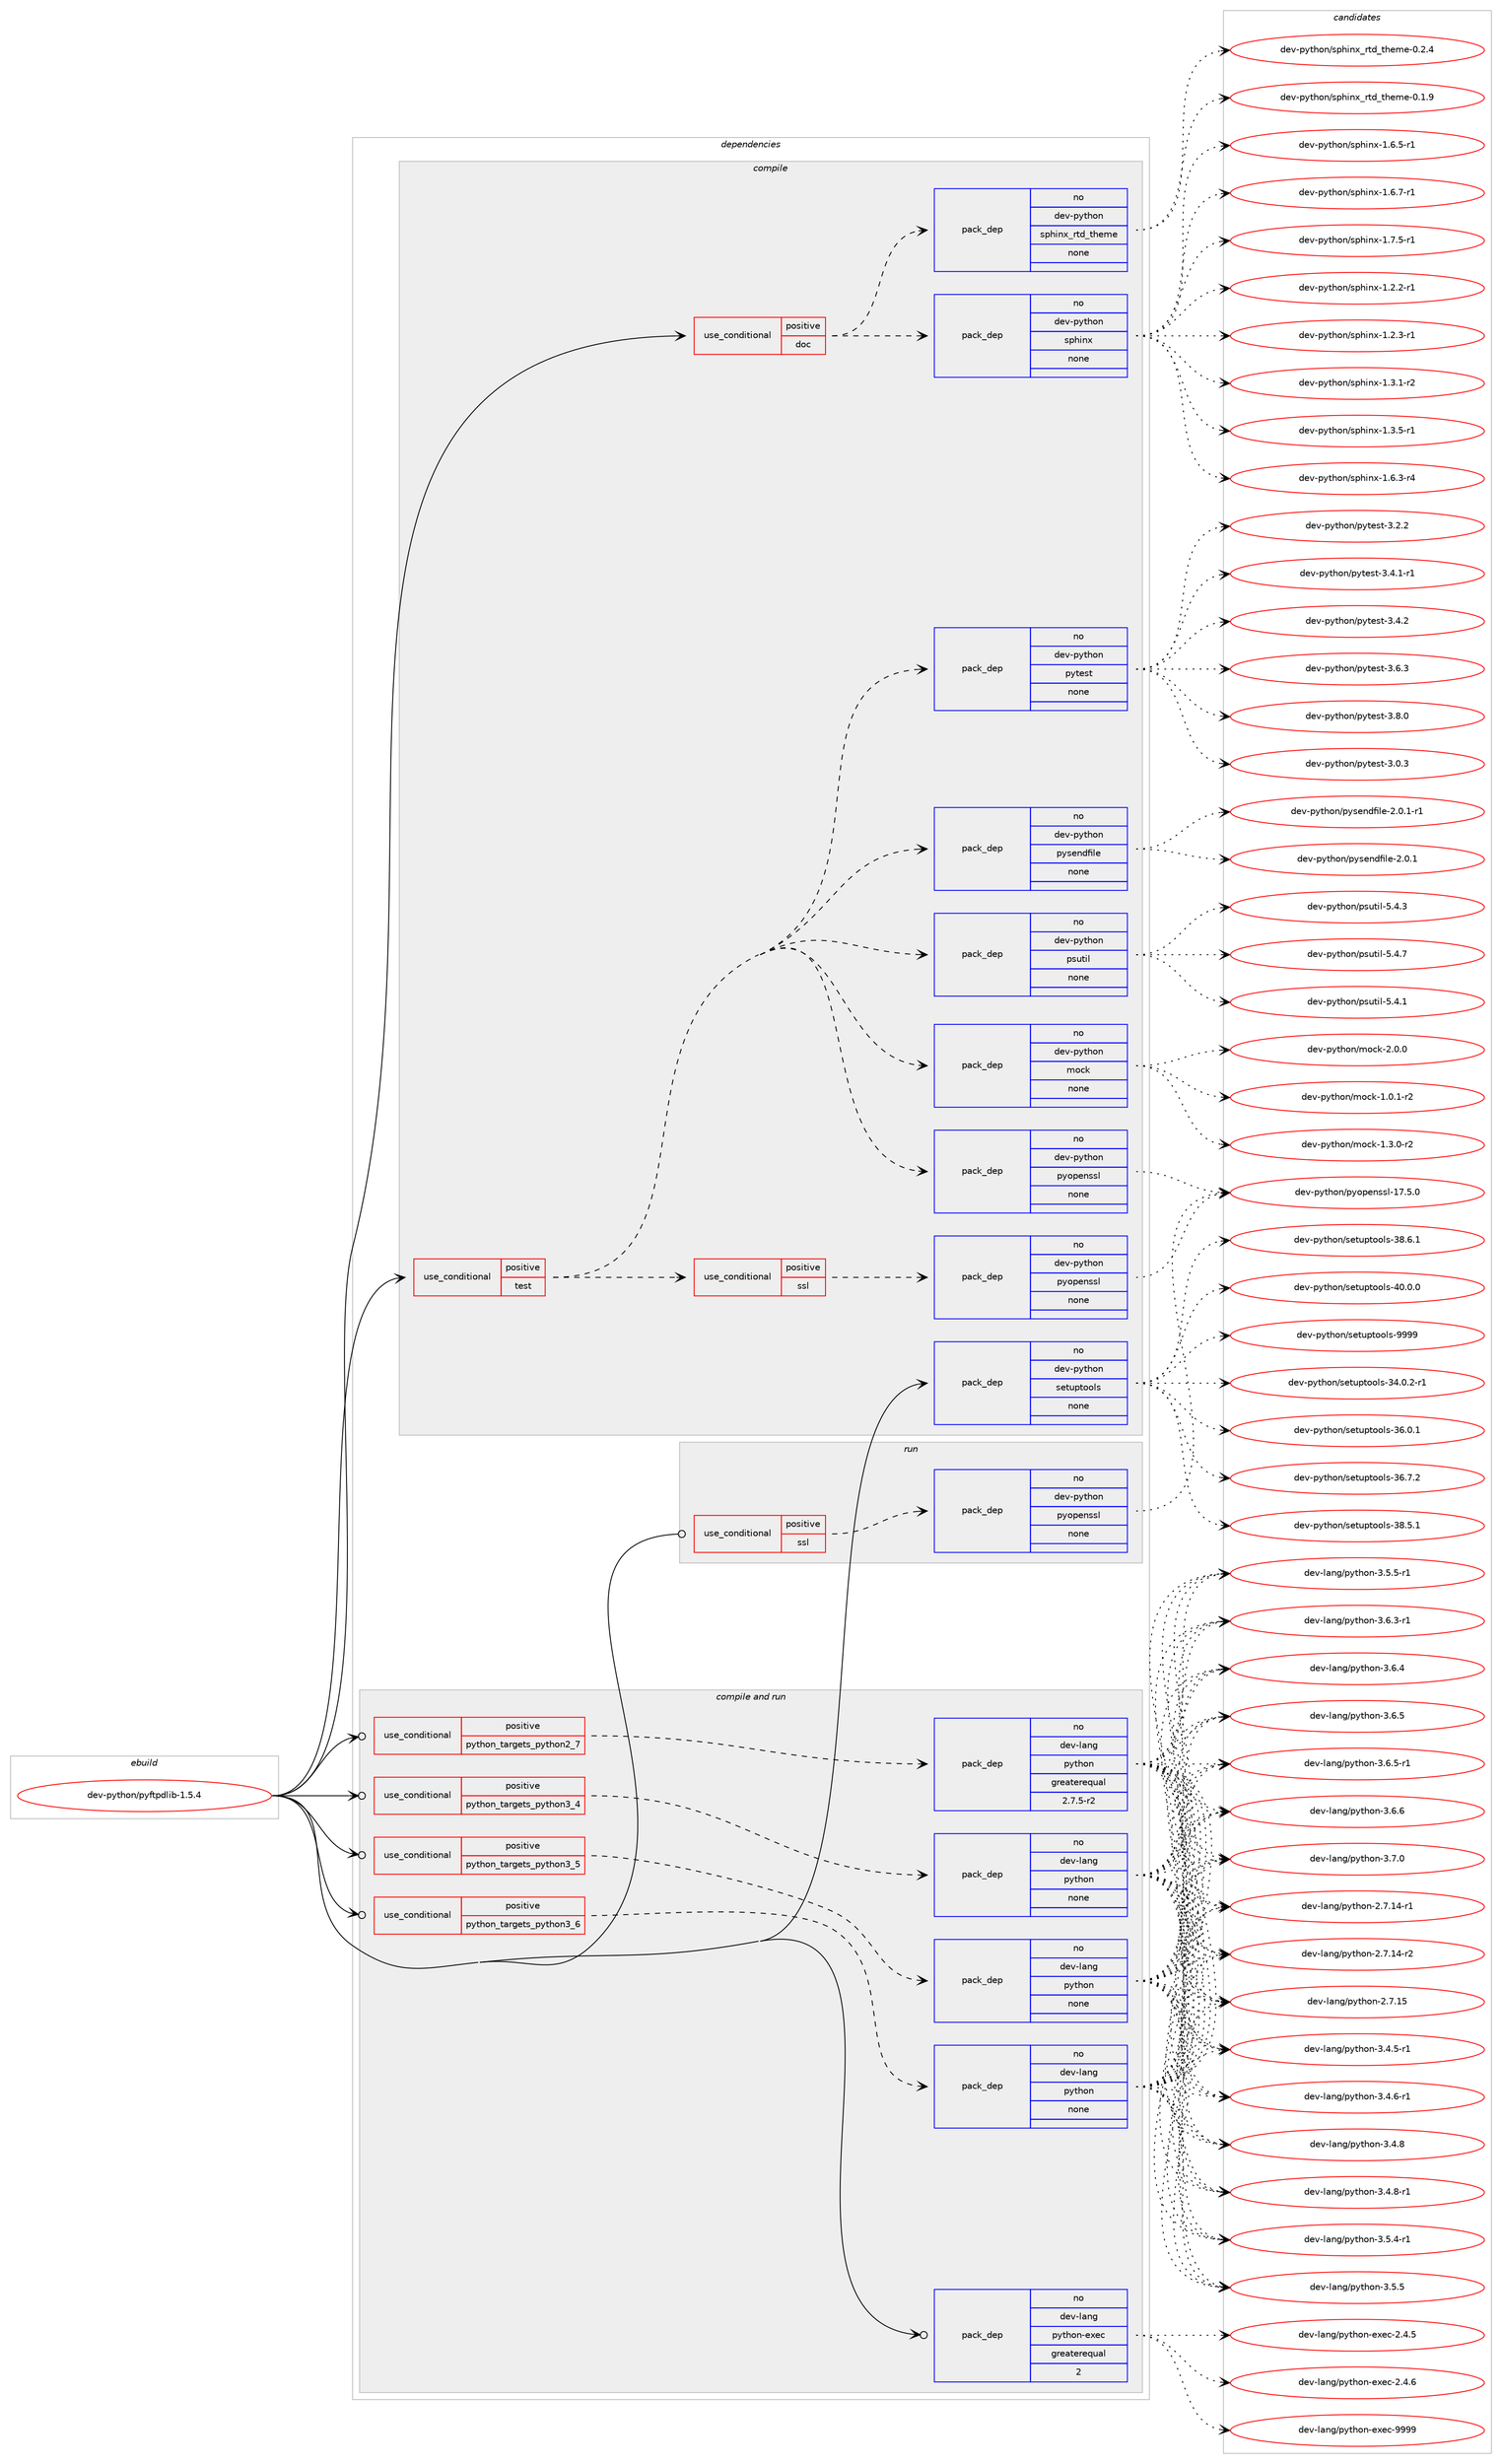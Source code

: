 digraph prolog {

# *************
# Graph options
# *************

newrank=true;
concentrate=true;
compound=true;
graph [rankdir=LR,fontname=Helvetica,fontsize=10,ranksep=1.5];#, ranksep=2.5, nodesep=0.2];
edge  [arrowhead=vee];
node  [fontname=Helvetica,fontsize=10];

# **********
# The ebuild
# **********

subgraph cluster_leftcol {
color=gray;
rank=same;
label=<<i>ebuild</i>>;
id [label="dev-python/pyftpdlib-1.5.4", color=red, width=4, href="../dev-python/pyftpdlib-1.5.4.svg"];
}

# ****************
# The dependencies
# ****************

subgraph cluster_midcol {
color=gray;
label=<<i>dependencies</i>>;
subgraph cluster_compile {
fillcolor="#eeeeee";
style=filled;
label=<<i>compile</i>>;
subgraph cond1847 {
dependency6487 [label=<<TABLE BORDER="0" CELLBORDER="1" CELLSPACING="0" CELLPADDING="4"><TR><TD ROWSPAN="3" CELLPADDING="10">use_conditional</TD></TR><TR><TD>positive</TD></TR><TR><TD>doc</TD></TR></TABLE>>, shape=none, color=red];
subgraph pack4508 {
dependency6488 [label=<<TABLE BORDER="0" CELLBORDER="1" CELLSPACING="0" CELLPADDING="4" WIDTH="220"><TR><TD ROWSPAN="6" CELLPADDING="30">pack_dep</TD></TR><TR><TD WIDTH="110">no</TD></TR><TR><TD>dev-python</TD></TR><TR><TD>sphinx</TD></TR><TR><TD>none</TD></TR><TR><TD></TD></TR></TABLE>>, shape=none, color=blue];
}
dependency6487:e -> dependency6488:w [weight=20,style="dashed",arrowhead="vee"];
subgraph pack4509 {
dependency6489 [label=<<TABLE BORDER="0" CELLBORDER="1" CELLSPACING="0" CELLPADDING="4" WIDTH="220"><TR><TD ROWSPAN="6" CELLPADDING="30">pack_dep</TD></TR><TR><TD WIDTH="110">no</TD></TR><TR><TD>dev-python</TD></TR><TR><TD>sphinx_rtd_theme</TD></TR><TR><TD>none</TD></TR><TR><TD></TD></TR></TABLE>>, shape=none, color=blue];
}
dependency6487:e -> dependency6489:w [weight=20,style="dashed",arrowhead="vee"];
}
id:e -> dependency6487:w [weight=20,style="solid",arrowhead="vee"];
subgraph cond1848 {
dependency6490 [label=<<TABLE BORDER="0" CELLBORDER="1" CELLSPACING="0" CELLPADDING="4"><TR><TD ROWSPAN="3" CELLPADDING="10">use_conditional</TD></TR><TR><TD>positive</TD></TR><TR><TD>test</TD></TR></TABLE>>, shape=none, color=red];
subgraph cond1849 {
dependency6491 [label=<<TABLE BORDER="0" CELLBORDER="1" CELLSPACING="0" CELLPADDING="4"><TR><TD ROWSPAN="3" CELLPADDING="10">use_conditional</TD></TR><TR><TD>positive</TD></TR><TR><TD>ssl</TD></TR></TABLE>>, shape=none, color=red];
subgraph pack4510 {
dependency6492 [label=<<TABLE BORDER="0" CELLBORDER="1" CELLSPACING="0" CELLPADDING="4" WIDTH="220"><TR><TD ROWSPAN="6" CELLPADDING="30">pack_dep</TD></TR><TR><TD WIDTH="110">no</TD></TR><TR><TD>dev-python</TD></TR><TR><TD>pyopenssl</TD></TR><TR><TD>none</TD></TR><TR><TD></TD></TR></TABLE>>, shape=none, color=blue];
}
dependency6491:e -> dependency6492:w [weight=20,style="dashed",arrowhead="vee"];
}
dependency6490:e -> dependency6491:w [weight=20,style="dashed",arrowhead="vee"];
subgraph pack4511 {
dependency6493 [label=<<TABLE BORDER="0" CELLBORDER="1" CELLSPACING="0" CELLPADDING="4" WIDTH="220"><TR><TD ROWSPAN="6" CELLPADDING="30">pack_dep</TD></TR><TR><TD WIDTH="110">no</TD></TR><TR><TD>dev-python</TD></TR><TR><TD>mock</TD></TR><TR><TD>none</TD></TR><TR><TD></TD></TR></TABLE>>, shape=none, color=blue];
}
dependency6490:e -> dependency6493:w [weight=20,style="dashed",arrowhead="vee"];
subgraph pack4512 {
dependency6494 [label=<<TABLE BORDER="0" CELLBORDER="1" CELLSPACING="0" CELLPADDING="4" WIDTH="220"><TR><TD ROWSPAN="6" CELLPADDING="30">pack_dep</TD></TR><TR><TD WIDTH="110">no</TD></TR><TR><TD>dev-python</TD></TR><TR><TD>psutil</TD></TR><TR><TD>none</TD></TR><TR><TD></TD></TR></TABLE>>, shape=none, color=blue];
}
dependency6490:e -> dependency6494:w [weight=20,style="dashed",arrowhead="vee"];
subgraph pack4513 {
dependency6495 [label=<<TABLE BORDER="0" CELLBORDER="1" CELLSPACING="0" CELLPADDING="4" WIDTH="220"><TR><TD ROWSPAN="6" CELLPADDING="30">pack_dep</TD></TR><TR><TD WIDTH="110">no</TD></TR><TR><TD>dev-python</TD></TR><TR><TD>pyopenssl</TD></TR><TR><TD>none</TD></TR><TR><TD></TD></TR></TABLE>>, shape=none, color=blue];
}
dependency6490:e -> dependency6495:w [weight=20,style="dashed",arrowhead="vee"];
subgraph pack4514 {
dependency6496 [label=<<TABLE BORDER="0" CELLBORDER="1" CELLSPACING="0" CELLPADDING="4" WIDTH="220"><TR><TD ROWSPAN="6" CELLPADDING="30">pack_dep</TD></TR><TR><TD WIDTH="110">no</TD></TR><TR><TD>dev-python</TD></TR><TR><TD>pysendfile</TD></TR><TR><TD>none</TD></TR><TR><TD></TD></TR></TABLE>>, shape=none, color=blue];
}
dependency6490:e -> dependency6496:w [weight=20,style="dashed",arrowhead="vee"];
subgraph pack4515 {
dependency6497 [label=<<TABLE BORDER="0" CELLBORDER="1" CELLSPACING="0" CELLPADDING="4" WIDTH="220"><TR><TD ROWSPAN="6" CELLPADDING="30">pack_dep</TD></TR><TR><TD WIDTH="110">no</TD></TR><TR><TD>dev-python</TD></TR><TR><TD>pytest</TD></TR><TR><TD>none</TD></TR><TR><TD></TD></TR></TABLE>>, shape=none, color=blue];
}
dependency6490:e -> dependency6497:w [weight=20,style="dashed",arrowhead="vee"];
}
id:e -> dependency6490:w [weight=20,style="solid",arrowhead="vee"];
subgraph pack4516 {
dependency6498 [label=<<TABLE BORDER="0" CELLBORDER="1" CELLSPACING="0" CELLPADDING="4" WIDTH="220"><TR><TD ROWSPAN="6" CELLPADDING="30">pack_dep</TD></TR><TR><TD WIDTH="110">no</TD></TR><TR><TD>dev-python</TD></TR><TR><TD>setuptools</TD></TR><TR><TD>none</TD></TR><TR><TD></TD></TR></TABLE>>, shape=none, color=blue];
}
id:e -> dependency6498:w [weight=20,style="solid",arrowhead="vee"];
}
subgraph cluster_compileandrun {
fillcolor="#eeeeee";
style=filled;
label=<<i>compile and run</i>>;
subgraph cond1850 {
dependency6499 [label=<<TABLE BORDER="0" CELLBORDER="1" CELLSPACING="0" CELLPADDING="4"><TR><TD ROWSPAN="3" CELLPADDING="10">use_conditional</TD></TR><TR><TD>positive</TD></TR><TR><TD>python_targets_python2_7</TD></TR></TABLE>>, shape=none, color=red];
subgraph pack4517 {
dependency6500 [label=<<TABLE BORDER="0" CELLBORDER="1" CELLSPACING="0" CELLPADDING="4" WIDTH="220"><TR><TD ROWSPAN="6" CELLPADDING="30">pack_dep</TD></TR><TR><TD WIDTH="110">no</TD></TR><TR><TD>dev-lang</TD></TR><TR><TD>python</TD></TR><TR><TD>greaterequal</TD></TR><TR><TD>2.7.5-r2</TD></TR></TABLE>>, shape=none, color=blue];
}
dependency6499:e -> dependency6500:w [weight=20,style="dashed",arrowhead="vee"];
}
id:e -> dependency6499:w [weight=20,style="solid",arrowhead="odotvee"];
subgraph cond1851 {
dependency6501 [label=<<TABLE BORDER="0" CELLBORDER="1" CELLSPACING="0" CELLPADDING="4"><TR><TD ROWSPAN="3" CELLPADDING="10">use_conditional</TD></TR><TR><TD>positive</TD></TR><TR><TD>python_targets_python3_4</TD></TR></TABLE>>, shape=none, color=red];
subgraph pack4518 {
dependency6502 [label=<<TABLE BORDER="0" CELLBORDER="1" CELLSPACING="0" CELLPADDING="4" WIDTH="220"><TR><TD ROWSPAN="6" CELLPADDING="30">pack_dep</TD></TR><TR><TD WIDTH="110">no</TD></TR><TR><TD>dev-lang</TD></TR><TR><TD>python</TD></TR><TR><TD>none</TD></TR><TR><TD></TD></TR></TABLE>>, shape=none, color=blue];
}
dependency6501:e -> dependency6502:w [weight=20,style="dashed",arrowhead="vee"];
}
id:e -> dependency6501:w [weight=20,style="solid",arrowhead="odotvee"];
subgraph cond1852 {
dependency6503 [label=<<TABLE BORDER="0" CELLBORDER="1" CELLSPACING="0" CELLPADDING="4"><TR><TD ROWSPAN="3" CELLPADDING="10">use_conditional</TD></TR><TR><TD>positive</TD></TR><TR><TD>python_targets_python3_5</TD></TR></TABLE>>, shape=none, color=red];
subgraph pack4519 {
dependency6504 [label=<<TABLE BORDER="0" CELLBORDER="1" CELLSPACING="0" CELLPADDING="4" WIDTH="220"><TR><TD ROWSPAN="6" CELLPADDING="30">pack_dep</TD></TR><TR><TD WIDTH="110">no</TD></TR><TR><TD>dev-lang</TD></TR><TR><TD>python</TD></TR><TR><TD>none</TD></TR><TR><TD></TD></TR></TABLE>>, shape=none, color=blue];
}
dependency6503:e -> dependency6504:w [weight=20,style="dashed",arrowhead="vee"];
}
id:e -> dependency6503:w [weight=20,style="solid",arrowhead="odotvee"];
subgraph cond1853 {
dependency6505 [label=<<TABLE BORDER="0" CELLBORDER="1" CELLSPACING="0" CELLPADDING="4"><TR><TD ROWSPAN="3" CELLPADDING="10">use_conditional</TD></TR><TR><TD>positive</TD></TR><TR><TD>python_targets_python3_6</TD></TR></TABLE>>, shape=none, color=red];
subgraph pack4520 {
dependency6506 [label=<<TABLE BORDER="0" CELLBORDER="1" CELLSPACING="0" CELLPADDING="4" WIDTH="220"><TR><TD ROWSPAN="6" CELLPADDING="30">pack_dep</TD></TR><TR><TD WIDTH="110">no</TD></TR><TR><TD>dev-lang</TD></TR><TR><TD>python</TD></TR><TR><TD>none</TD></TR><TR><TD></TD></TR></TABLE>>, shape=none, color=blue];
}
dependency6505:e -> dependency6506:w [weight=20,style="dashed",arrowhead="vee"];
}
id:e -> dependency6505:w [weight=20,style="solid",arrowhead="odotvee"];
subgraph pack4521 {
dependency6507 [label=<<TABLE BORDER="0" CELLBORDER="1" CELLSPACING="0" CELLPADDING="4" WIDTH="220"><TR><TD ROWSPAN="6" CELLPADDING="30">pack_dep</TD></TR><TR><TD WIDTH="110">no</TD></TR><TR><TD>dev-lang</TD></TR><TR><TD>python-exec</TD></TR><TR><TD>greaterequal</TD></TR><TR><TD>2</TD></TR></TABLE>>, shape=none, color=blue];
}
id:e -> dependency6507:w [weight=20,style="solid",arrowhead="odotvee"];
}
subgraph cluster_run {
fillcolor="#eeeeee";
style=filled;
label=<<i>run</i>>;
subgraph cond1854 {
dependency6508 [label=<<TABLE BORDER="0" CELLBORDER="1" CELLSPACING="0" CELLPADDING="4"><TR><TD ROWSPAN="3" CELLPADDING="10">use_conditional</TD></TR><TR><TD>positive</TD></TR><TR><TD>ssl</TD></TR></TABLE>>, shape=none, color=red];
subgraph pack4522 {
dependency6509 [label=<<TABLE BORDER="0" CELLBORDER="1" CELLSPACING="0" CELLPADDING="4" WIDTH="220"><TR><TD ROWSPAN="6" CELLPADDING="30">pack_dep</TD></TR><TR><TD WIDTH="110">no</TD></TR><TR><TD>dev-python</TD></TR><TR><TD>pyopenssl</TD></TR><TR><TD>none</TD></TR><TR><TD></TD></TR></TABLE>>, shape=none, color=blue];
}
dependency6508:e -> dependency6509:w [weight=20,style="dashed",arrowhead="vee"];
}
id:e -> dependency6508:w [weight=20,style="solid",arrowhead="odot"];
}
}

# **************
# The candidates
# **************

subgraph cluster_choices {
rank=same;
color=gray;
label=<<i>candidates</i>>;

subgraph choice4508 {
color=black;
nodesep=1;
choice10010111845112121116104111110471151121041051101204549465046504511449 [label="dev-python/sphinx-1.2.2-r1", color=red, width=4,href="../dev-python/sphinx-1.2.2-r1.svg"];
choice10010111845112121116104111110471151121041051101204549465046514511449 [label="dev-python/sphinx-1.2.3-r1", color=red, width=4,href="../dev-python/sphinx-1.2.3-r1.svg"];
choice10010111845112121116104111110471151121041051101204549465146494511450 [label="dev-python/sphinx-1.3.1-r2", color=red, width=4,href="../dev-python/sphinx-1.3.1-r2.svg"];
choice10010111845112121116104111110471151121041051101204549465146534511449 [label="dev-python/sphinx-1.3.5-r1", color=red, width=4,href="../dev-python/sphinx-1.3.5-r1.svg"];
choice10010111845112121116104111110471151121041051101204549465446514511452 [label="dev-python/sphinx-1.6.3-r4", color=red, width=4,href="../dev-python/sphinx-1.6.3-r4.svg"];
choice10010111845112121116104111110471151121041051101204549465446534511449 [label="dev-python/sphinx-1.6.5-r1", color=red, width=4,href="../dev-python/sphinx-1.6.5-r1.svg"];
choice10010111845112121116104111110471151121041051101204549465446554511449 [label="dev-python/sphinx-1.6.7-r1", color=red, width=4,href="../dev-python/sphinx-1.6.7-r1.svg"];
choice10010111845112121116104111110471151121041051101204549465546534511449 [label="dev-python/sphinx-1.7.5-r1", color=red, width=4,href="../dev-python/sphinx-1.7.5-r1.svg"];
dependency6488:e -> choice10010111845112121116104111110471151121041051101204549465046504511449:w [style=dotted,weight="100"];
dependency6488:e -> choice10010111845112121116104111110471151121041051101204549465046514511449:w [style=dotted,weight="100"];
dependency6488:e -> choice10010111845112121116104111110471151121041051101204549465146494511450:w [style=dotted,weight="100"];
dependency6488:e -> choice10010111845112121116104111110471151121041051101204549465146534511449:w [style=dotted,weight="100"];
dependency6488:e -> choice10010111845112121116104111110471151121041051101204549465446514511452:w [style=dotted,weight="100"];
dependency6488:e -> choice10010111845112121116104111110471151121041051101204549465446534511449:w [style=dotted,weight="100"];
dependency6488:e -> choice10010111845112121116104111110471151121041051101204549465446554511449:w [style=dotted,weight="100"];
dependency6488:e -> choice10010111845112121116104111110471151121041051101204549465546534511449:w [style=dotted,weight="100"];
}
subgraph choice4509 {
color=black;
nodesep=1;
choice10010111845112121116104111110471151121041051101209511411610095116104101109101454846494657 [label="dev-python/sphinx_rtd_theme-0.1.9", color=red, width=4,href="../dev-python/sphinx_rtd_theme-0.1.9.svg"];
choice10010111845112121116104111110471151121041051101209511411610095116104101109101454846504652 [label="dev-python/sphinx_rtd_theme-0.2.4", color=red, width=4,href="../dev-python/sphinx_rtd_theme-0.2.4.svg"];
dependency6489:e -> choice10010111845112121116104111110471151121041051101209511411610095116104101109101454846494657:w [style=dotted,weight="100"];
dependency6489:e -> choice10010111845112121116104111110471151121041051101209511411610095116104101109101454846504652:w [style=dotted,weight="100"];
}
subgraph choice4510 {
color=black;
nodesep=1;
choice100101118451121211161041111104711212111111210111011511510845495546534648 [label="dev-python/pyopenssl-17.5.0", color=red, width=4,href="../dev-python/pyopenssl-17.5.0.svg"];
dependency6492:e -> choice100101118451121211161041111104711212111111210111011511510845495546534648:w [style=dotted,weight="100"];
}
subgraph choice4511 {
color=black;
nodesep=1;
choice1001011184511212111610411111047109111991074549464846494511450 [label="dev-python/mock-1.0.1-r2", color=red, width=4,href="../dev-python/mock-1.0.1-r2.svg"];
choice1001011184511212111610411111047109111991074549465146484511450 [label="dev-python/mock-1.3.0-r2", color=red, width=4,href="../dev-python/mock-1.3.0-r2.svg"];
choice100101118451121211161041111104710911199107455046484648 [label="dev-python/mock-2.0.0", color=red, width=4,href="../dev-python/mock-2.0.0.svg"];
dependency6493:e -> choice1001011184511212111610411111047109111991074549464846494511450:w [style=dotted,weight="100"];
dependency6493:e -> choice1001011184511212111610411111047109111991074549465146484511450:w [style=dotted,weight="100"];
dependency6493:e -> choice100101118451121211161041111104710911199107455046484648:w [style=dotted,weight="100"];
}
subgraph choice4512 {
color=black;
nodesep=1;
choice1001011184511212111610411111047112115117116105108455346524649 [label="dev-python/psutil-5.4.1", color=red, width=4,href="../dev-python/psutil-5.4.1.svg"];
choice1001011184511212111610411111047112115117116105108455346524651 [label="dev-python/psutil-5.4.3", color=red, width=4,href="../dev-python/psutil-5.4.3.svg"];
choice1001011184511212111610411111047112115117116105108455346524655 [label="dev-python/psutil-5.4.7", color=red, width=4,href="../dev-python/psutil-5.4.7.svg"];
dependency6494:e -> choice1001011184511212111610411111047112115117116105108455346524649:w [style=dotted,weight="100"];
dependency6494:e -> choice1001011184511212111610411111047112115117116105108455346524651:w [style=dotted,weight="100"];
dependency6494:e -> choice1001011184511212111610411111047112115117116105108455346524655:w [style=dotted,weight="100"];
}
subgraph choice4513 {
color=black;
nodesep=1;
choice100101118451121211161041111104711212111111210111011511510845495546534648 [label="dev-python/pyopenssl-17.5.0", color=red, width=4,href="../dev-python/pyopenssl-17.5.0.svg"];
dependency6495:e -> choice100101118451121211161041111104711212111111210111011511510845495546534648:w [style=dotted,weight="100"];
}
subgraph choice4514 {
color=black;
nodesep=1;
choice1001011184511212111610411111047112121115101110100102105108101455046484649 [label="dev-python/pysendfile-2.0.1", color=red, width=4,href="../dev-python/pysendfile-2.0.1.svg"];
choice10010111845112121116104111110471121211151011101001021051081014550464846494511449 [label="dev-python/pysendfile-2.0.1-r1", color=red, width=4,href="../dev-python/pysendfile-2.0.1-r1.svg"];
dependency6496:e -> choice1001011184511212111610411111047112121115101110100102105108101455046484649:w [style=dotted,weight="100"];
dependency6496:e -> choice10010111845112121116104111110471121211151011101001021051081014550464846494511449:w [style=dotted,weight="100"];
}
subgraph choice4515 {
color=black;
nodesep=1;
choice1001011184511212111610411111047112121116101115116455146484651 [label="dev-python/pytest-3.0.3", color=red, width=4,href="../dev-python/pytest-3.0.3.svg"];
choice1001011184511212111610411111047112121116101115116455146504650 [label="dev-python/pytest-3.2.2", color=red, width=4,href="../dev-python/pytest-3.2.2.svg"];
choice10010111845112121116104111110471121211161011151164551465246494511449 [label="dev-python/pytest-3.4.1-r1", color=red, width=4,href="../dev-python/pytest-3.4.1-r1.svg"];
choice1001011184511212111610411111047112121116101115116455146524650 [label="dev-python/pytest-3.4.2", color=red, width=4,href="../dev-python/pytest-3.4.2.svg"];
choice1001011184511212111610411111047112121116101115116455146544651 [label="dev-python/pytest-3.6.3", color=red, width=4,href="../dev-python/pytest-3.6.3.svg"];
choice1001011184511212111610411111047112121116101115116455146564648 [label="dev-python/pytest-3.8.0", color=red, width=4,href="../dev-python/pytest-3.8.0.svg"];
dependency6497:e -> choice1001011184511212111610411111047112121116101115116455146484651:w [style=dotted,weight="100"];
dependency6497:e -> choice1001011184511212111610411111047112121116101115116455146504650:w [style=dotted,weight="100"];
dependency6497:e -> choice10010111845112121116104111110471121211161011151164551465246494511449:w [style=dotted,weight="100"];
dependency6497:e -> choice1001011184511212111610411111047112121116101115116455146524650:w [style=dotted,weight="100"];
dependency6497:e -> choice1001011184511212111610411111047112121116101115116455146544651:w [style=dotted,weight="100"];
dependency6497:e -> choice1001011184511212111610411111047112121116101115116455146564648:w [style=dotted,weight="100"];
}
subgraph choice4516 {
color=black;
nodesep=1;
choice1001011184511212111610411111047115101116117112116111111108115455152464846504511449 [label="dev-python/setuptools-34.0.2-r1", color=red, width=4,href="../dev-python/setuptools-34.0.2-r1.svg"];
choice100101118451121211161041111104711510111611711211611111110811545515446484649 [label="dev-python/setuptools-36.0.1", color=red, width=4,href="../dev-python/setuptools-36.0.1.svg"];
choice100101118451121211161041111104711510111611711211611111110811545515446554650 [label="dev-python/setuptools-36.7.2", color=red, width=4,href="../dev-python/setuptools-36.7.2.svg"];
choice100101118451121211161041111104711510111611711211611111110811545515646534649 [label="dev-python/setuptools-38.5.1", color=red, width=4,href="../dev-python/setuptools-38.5.1.svg"];
choice100101118451121211161041111104711510111611711211611111110811545515646544649 [label="dev-python/setuptools-38.6.1", color=red, width=4,href="../dev-python/setuptools-38.6.1.svg"];
choice100101118451121211161041111104711510111611711211611111110811545524846484648 [label="dev-python/setuptools-40.0.0", color=red, width=4,href="../dev-python/setuptools-40.0.0.svg"];
choice10010111845112121116104111110471151011161171121161111111081154557575757 [label="dev-python/setuptools-9999", color=red, width=4,href="../dev-python/setuptools-9999.svg"];
dependency6498:e -> choice1001011184511212111610411111047115101116117112116111111108115455152464846504511449:w [style=dotted,weight="100"];
dependency6498:e -> choice100101118451121211161041111104711510111611711211611111110811545515446484649:w [style=dotted,weight="100"];
dependency6498:e -> choice100101118451121211161041111104711510111611711211611111110811545515446554650:w [style=dotted,weight="100"];
dependency6498:e -> choice100101118451121211161041111104711510111611711211611111110811545515646534649:w [style=dotted,weight="100"];
dependency6498:e -> choice100101118451121211161041111104711510111611711211611111110811545515646544649:w [style=dotted,weight="100"];
dependency6498:e -> choice100101118451121211161041111104711510111611711211611111110811545524846484648:w [style=dotted,weight="100"];
dependency6498:e -> choice10010111845112121116104111110471151011161171121161111111081154557575757:w [style=dotted,weight="100"];
}
subgraph choice4517 {
color=black;
nodesep=1;
choice100101118451089711010347112121116104111110455046554649524511449 [label="dev-lang/python-2.7.14-r1", color=red, width=4,href="../dev-lang/python-2.7.14-r1.svg"];
choice100101118451089711010347112121116104111110455046554649524511450 [label="dev-lang/python-2.7.14-r2", color=red, width=4,href="../dev-lang/python-2.7.14-r2.svg"];
choice10010111845108971101034711212111610411111045504655464953 [label="dev-lang/python-2.7.15", color=red, width=4,href="../dev-lang/python-2.7.15.svg"];
choice1001011184510897110103471121211161041111104551465246534511449 [label="dev-lang/python-3.4.5-r1", color=red, width=4,href="../dev-lang/python-3.4.5-r1.svg"];
choice1001011184510897110103471121211161041111104551465246544511449 [label="dev-lang/python-3.4.6-r1", color=red, width=4,href="../dev-lang/python-3.4.6-r1.svg"];
choice100101118451089711010347112121116104111110455146524656 [label="dev-lang/python-3.4.8", color=red, width=4,href="../dev-lang/python-3.4.8.svg"];
choice1001011184510897110103471121211161041111104551465246564511449 [label="dev-lang/python-3.4.8-r1", color=red, width=4,href="../dev-lang/python-3.4.8-r1.svg"];
choice1001011184510897110103471121211161041111104551465346524511449 [label="dev-lang/python-3.5.4-r1", color=red, width=4,href="../dev-lang/python-3.5.4-r1.svg"];
choice100101118451089711010347112121116104111110455146534653 [label="dev-lang/python-3.5.5", color=red, width=4,href="../dev-lang/python-3.5.5.svg"];
choice1001011184510897110103471121211161041111104551465346534511449 [label="dev-lang/python-3.5.5-r1", color=red, width=4,href="../dev-lang/python-3.5.5-r1.svg"];
choice1001011184510897110103471121211161041111104551465446514511449 [label="dev-lang/python-3.6.3-r1", color=red, width=4,href="../dev-lang/python-3.6.3-r1.svg"];
choice100101118451089711010347112121116104111110455146544652 [label="dev-lang/python-3.6.4", color=red, width=4,href="../dev-lang/python-3.6.4.svg"];
choice100101118451089711010347112121116104111110455146544653 [label="dev-lang/python-3.6.5", color=red, width=4,href="../dev-lang/python-3.6.5.svg"];
choice1001011184510897110103471121211161041111104551465446534511449 [label="dev-lang/python-3.6.5-r1", color=red, width=4,href="../dev-lang/python-3.6.5-r1.svg"];
choice100101118451089711010347112121116104111110455146544654 [label="dev-lang/python-3.6.6", color=red, width=4,href="../dev-lang/python-3.6.6.svg"];
choice100101118451089711010347112121116104111110455146554648 [label="dev-lang/python-3.7.0", color=red, width=4,href="../dev-lang/python-3.7.0.svg"];
dependency6500:e -> choice100101118451089711010347112121116104111110455046554649524511449:w [style=dotted,weight="100"];
dependency6500:e -> choice100101118451089711010347112121116104111110455046554649524511450:w [style=dotted,weight="100"];
dependency6500:e -> choice10010111845108971101034711212111610411111045504655464953:w [style=dotted,weight="100"];
dependency6500:e -> choice1001011184510897110103471121211161041111104551465246534511449:w [style=dotted,weight="100"];
dependency6500:e -> choice1001011184510897110103471121211161041111104551465246544511449:w [style=dotted,weight="100"];
dependency6500:e -> choice100101118451089711010347112121116104111110455146524656:w [style=dotted,weight="100"];
dependency6500:e -> choice1001011184510897110103471121211161041111104551465246564511449:w [style=dotted,weight="100"];
dependency6500:e -> choice1001011184510897110103471121211161041111104551465346524511449:w [style=dotted,weight="100"];
dependency6500:e -> choice100101118451089711010347112121116104111110455146534653:w [style=dotted,weight="100"];
dependency6500:e -> choice1001011184510897110103471121211161041111104551465346534511449:w [style=dotted,weight="100"];
dependency6500:e -> choice1001011184510897110103471121211161041111104551465446514511449:w [style=dotted,weight="100"];
dependency6500:e -> choice100101118451089711010347112121116104111110455146544652:w [style=dotted,weight="100"];
dependency6500:e -> choice100101118451089711010347112121116104111110455146544653:w [style=dotted,weight="100"];
dependency6500:e -> choice1001011184510897110103471121211161041111104551465446534511449:w [style=dotted,weight="100"];
dependency6500:e -> choice100101118451089711010347112121116104111110455146544654:w [style=dotted,weight="100"];
dependency6500:e -> choice100101118451089711010347112121116104111110455146554648:w [style=dotted,weight="100"];
}
subgraph choice4518 {
color=black;
nodesep=1;
choice100101118451089711010347112121116104111110455046554649524511449 [label="dev-lang/python-2.7.14-r1", color=red, width=4,href="../dev-lang/python-2.7.14-r1.svg"];
choice100101118451089711010347112121116104111110455046554649524511450 [label="dev-lang/python-2.7.14-r2", color=red, width=4,href="../dev-lang/python-2.7.14-r2.svg"];
choice10010111845108971101034711212111610411111045504655464953 [label="dev-lang/python-2.7.15", color=red, width=4,href="../dev-lang/python-2.7.15.svg"];
choice1001011184510897110103471121211161041111104551465246534511449 [label="dev-lang/python-3.4.5-r1", color=red, width=4,href="../dev-lang/python-3.4.5-r1.svg"];
choice1001011184510897110103471121211161041111104551465246544511449 [label="dev-lang/python-3.4.6-r1", color=red, width=4,href="../dev-lang/python-3.4.6-r1.svg"];
choice100101118451089711010347112121116104111110455146524656 [label="dev-lang/python-3.4.8", color=red, width=4,href="../dev-lang/python-3.4.8.svg"];
choice1001011184510897110103471121211161041111104551465246564511449 [label="dev-lang/python-3.4.8-r1", color=red, width=4,href="../dev-lang/python-3.4.8-r1.svg"];
choice1001011184510897110103471121211161041111104551465346524511449 [label="dev-lang/python-3.5.4-r1", color=red, width=4,href="../dev-lang/python-3.5.4-r1.svg"];
choice100101118451089711010347112121116104111110455146534653 [label="dev-lang/python-3.5.5", color=red, width=4,href="../dev-lang/python-3.5.5.svg"];
choice1001011184510897110103471121211161041111104551465346534511449 [label="dev-lang/python-3.5.5-r1", color=red, width=4,href="../dev-lang/python-3.5.5-r1.svg"];
choice1001011184510897110103471121211161041111104551465446514511449 [label="dev-lang/python-3.6.3-r1", color=red, width=4,href="../dev-lang/python-3.6.3-r1.svg"];
choice100101118451089711010347112121116104111110455146544652 [label="dev-lang/python-3.6.4", color=red, width=4,href="../dev-lang/python-3.6.4.svg"];
choice100101118451089711010347112121116104111110455146544653 [label="dev-lang/python-3.6.5", color=red, width=4,href="../dev-lang/python-3.6.5.svg"];
choice1001011184510897110103471121211161041111104551465446534511449 [label="dev-lang/python-3.6.5-r1", color=red, width=4,href="../dev-lang/python-3.6.5-r1.svg"];
choice100101118451089711010347112121116104111110455146544654 [label="dev-lang/python-3.6.6", color=red, width=4,href="../dev-lang/python-3.6.6.svg"];
choice100101118451089711010347112121116104111110455146554648 [label="dev-lang/python-3.7.0", color=red, width=4,href="../dev-lang/python-3.7.0.svg"];
dependency6502:e -> choice100101118451089711010347112121116104111110455046554649524511449:w [style=dotted,weight="100"];
dependency6502:e -> choice100101118451089711010347112121116104111110455046554649524511450:w [style=dotted,weight="100"];
dependency6502:e -> choice10010111845108971101034711212111610411111045504655464953:w [style=dotted,weight="100"];
dependency6502:e -> choice1001011184510897110103471121211161041111104551465246534511449:w [style=dotted,weight="100"];
dependency6502:e -> choice1001011184510897110103471121211161041111104551465246544511449:w [style=dotted,weight="100"];
dependency6502:e -> choice100101118451089711010347112121116104111110455146524656:w [style=dotted,weight="100"];
dependency6502:e -> choice1001011184510897110103471121211161041111104551465246564511449:w [style=dotted,weight="100"];
dependency6502:e -> choice1001011184510897110103471121211161041111104551465346524511449:w [style=dotted,weight="100"];
dependency6502:e -> choice100101118451089711010347112121116104111110455146534653:w [style=dotted,weight="100"];
dependency6502:e -> choice1001011184510897110103471121211161041111104551465346534511449:w [style=dotted,weight="100"];
dependency6502:e -> choice1001011184510897110103471121211161041111104551465446514511449:w [style=dotted,weight="100"];
dependency6502:e -> choice100101118451089711010347112121116104111110455146544652:w [style=dotted,weight="100"];
dependency6502:e -> choice100101118451089711010347112121116104111110455146544653:w [style=dotted,weight="100"];
dependency6502:e -> choice1001011184510897110103471121211161041111104551465446534511449:w [style=dotted,weight="100"];
dependency6502:e -> choice100101118451089711010347112121116104111110455146544654:w [style=dotted,weight="100"];
dependency6502:e -> choice100101118451089711010347112121116104111110455146554648:w [style=dotted,weight="100"];
}
subgraph choice4519 {
color=black;
nodesep=1;
choice100101118451089711010347112121116104111110455046554649524511449 [label="dev-lang/python-2.7.14-r1", color=red, width=4,href="../dev-lang/python-2.7.14-r1.svg"];
choice100101118451089711010347112121116104111110455046554649524511450 [label="dev-lang/python-2.7.14-r2", color=red, width=4,href="../dev-lang/python-2.7.14-r2.svg"];
choice10010111845108971101034711212111610411111045504655464953 [label="dev-lang/python-2.7.15", color=red, width=4,href="../dev-lang/python-2.7.15.svg"];
choice1001011184510897110103471121211161041111104551465246534511449 [label="dev-lang/python-3.4.5-r1", color=red, width=4,href="../dev-lang/python-3.4.5-r1.svg"];
choice1001011184510897110103471121211161041111104551465246544511449 [label="dev-lang/python-3.4.6-r1", color=red, width=4,href="../dev-lang/python-3.4.6-r1.svg"];
choice100101118451089711010347112121116104111110455146524656 [label="dev-lang/python-3.4.8", color=red, width=4,href="../dev-lang/python-3.4.8.svg"];
choice1001011184510897110103471121211161041111104551465246564511449 [label="dev-lang/python-3.4.8-r1", color=red, width=4,href="../dev-lang/python-3.4.8-r1.svg"];
choice1001011184510897110103471121211161041111104551465346524511449 [label="dev-lang/python-3.5.4-r1", color=red, width=4,href="../dev-lang/python-3.5.4-r1.svg"];
choice100101118451089711010347112121116104111110455146534653 [label="dev-lang/python-3.5.5", color=red, width=4,href="../dev-lang/python-3.5.5.svg"];
choice1001011184510897110103471121211161041111104551465346534511449 [label="dev-lang/python-3.5.5-r1", color=red, width=4,href="../dev-lang/python-3.5.5-r1.svg"];
choice1001011184510897110103471121211161041111104551465446514511449 [label="dev-lang/python-3.6.3-r1", color=red, width=4,href="../dev-lang/python-3.6.3-r1.svg"];
choice100101118451089711010347112121116104111110455146544652 [label="dev-lang/python-3.6.4", color=red, width=4,href="../dev-lang/python-3.6.4.svg"];
choice100101118451089711010347112121116104111110455146544653 [label="dev-lang/python-3.6.5", color=red, width=4,href="../dev-lang/python-3.6.5.svg"];
choice1001011184510897110103471121211161041111104551465446534511449 [label="dev-lang/python-3.6.5-r1", color=red, width=4,href="../dev-lang/python-3.6.5-r1.svg"];
choice100101118451089711010347112121116104111110455146544654 [label="dev-lang/python-3.6.6", color=red, width=4,href="../dev-lang/python-3.6.6.svg"];
choice100101118451089711010347112121116104111110455146554648 [label="dev-lang/python-3.7.0", color=red, width=4,href="../dev-lang/python-3.7.0.svg"];
dependency6504:e -> choice100101118451089711010347112121116104111110455046554649524511449:w [style=dotted,weight="100"];
dependency6504:e -> choice100101118451089711010347112121116104111110455046554649524511450:w [style=dotted,weight="100"];
dependency6504:e -> choice10010111845108971101034711212111610411111045504655464953:w [style=dotted,weight="100"];
dependency6504:e -> choice1001011184510897110103471121211161041111104551465246534511449:w [style=dotted,weight="100"];
dependency6504:e -> choice1001011184510897110103471121211161041111104551465246544511449:w [style=dotted,weight="100"];
dependency6504:e -> choice100101118451089711010347112121116104111110455146524656:w [style=dotted,weight="100"];
dependency6504:e -> choice1001011184510897110103471121211161041111104551465246564511449:w [style=dotted,weight="100"];
dependency6504:e -> choice1001011184510897110103471121211161041111104551465346524511449:w [style=dotted,weight="100"];
dependency6504:e -> choice100101118451089711010347112121116104111110455146534653:w [style=dotted,weight="100"];
dependency6504:e -> choice1001011184510897110103471121211161041111104551465346534511449:w [style=dotted,weight="100"];
dependency6504:e -> choice1001011184510897110103471121211161041111104551465446514511449:w [style=dotted,weight="100"];
dependency6504:e -> choice100101118451089711010347112121116104111110455146544652:w [style=dotted,weight="100"];
dependency6504:e -> choice100101118451089711010347112121116104111110455146544653:w [style=dotted,weight="100"];
dependency6504:e -> choice1001011184510897110103471121211161041111104551465446534511449:w [style=dotted,weight="100"];
dependency6504:e -> choice100101118451089711010347112121116104111110455146544654:w [style=dotted,weight="100"];
dependency6504:e -> choice100101118451089711010347112121116104111110455146554648:w [style=dotted,weight="100"];
}
subgraph choice4520 {
color=black;
nodesep=1;
choice100101118451089711010347112121116104111110455046554649524511449 [label="dev-lang/python-2.7.14-r1", color=red, width=4,href="../dev-lang/python-2.7.14-r1.svg"];
choice100101118451089711010347112121116104111110455046554649524511450 [label="dev-lang/python-2.7.14-r2", color=red, width=4,href="../dev-lang/python-2.7.14-r2.svg"];
choice10010111845108971101034711212111610411111045504655464953 [label="dev-lang/python-2.7.15", color=red, width=4,href="../dev-lang/python-2.7.15.svg"];
choice1001011184510897110103471121211161041111104551465246534511449 [label="dev-lang/python-3.4.5-r1", color=red, width=4,href="../dev-lang/python-3.4.5-r1.svg"];
choice1001011184510897110103471121211161041111104551465246544511449 [label="dev-lang/python-3.4.6-r1", color=red, width=4,href="../dev-lang/python-3.4.6-r1.svg"];
choice100101118451089711010347112121116104111110455146524656 [label="dev-lang/python-3.4.8", color=red, width=4,href="../dev-lang/python-3.4.8.svg"];
choice1001011184510897110103471121211161041111104551465246564511449 [label="dev-lang/python-3.4.8-r1", color=red, width=4,href="../dev-lang/python-3.4.8-r1.svg"];
choice1001011184510897110103471121211161041111104551465346524511449 [label="dev-lang/python-3.5.4-r1", color=red, width=4,href="../dev-lang/python-3.5.4-r1.svg"];
choice100101118451089711010347112121116104111110455146534653 [label="dev-lang/python-3.5.5", color=red, width=4,href="../dev-lang/python-3.5.5.svg"];
choice1001011184510897110103471121211161041111104551465346534511449 [label="dev-lang/python-3.5.5-r1", color=red, width=4,href="../dev-lang/python-3.5.5-r1.svg"];
choice1001011184510897110103471121211161041111104551465446514511449 [label="dev-lang/python-3.6.3-r1", color=red, width=4,href="../dev-lang/python-3.6.3-r1.svg"];
choice100101118451089711010347112121116104111110455146544652 [label="dev-lang/python-3.6.4", color=red, width=4,href="../dev-lang/python-3.6.4.svg"];
choice100101118451089711010347112121116104111110455146544653 [label="dev-lang/python-3.6.5", color=red, width=4,href="../dev-lang/python-3.6.5.svg"];
choice1001011184510897110103471121211161041111104551465446534511449 [label="dev-lang/python-3.6.5-r1", color=red, width=4,href="../dev-lang/python-3.6.5-r1.svg"];
choice100101118451089711010347112121116104111110455146544654 [label="dev-lang/python-3.6.6", color=red, width=4,href="../dev-lang/python-3.6.6.svg"];
choice100101118451089711010347112121116104111110455146554648 [label="dev-lang/python-3.7.0", color=red, width=4,href="../dev-lang/python-3.7.0.svg"];
dependency6506:e -> choice100101118451089711010347112121116104111110455046554649524511449:w [style=dotted,weight="100"];
dependency6506:e -> choice100101118451089711010347112121116104111110455046554649524511450:w [style=dotted,weight="100"];
dependency6506:e -> choice10010111845108971101034711212111610411111045504655464953:w [style=dotted,weight="100"];
dependency6506:e -> choice1001011184510897110103471121211161041111104551465246534511449:w [style=dotted,weight="100"];
dependency6506:e -> choice1001011184510897110103471121211161041111104551465246544511449:w [style=dotted,weight="100"];
dependency6506:e -> choice100101118451089711010347112121116104111110455146524656:w [style=dotted,weight="100"];
dependency6506:e -> choice1001011184510897110103471121211161041111104551465246564511449:w [style=dotted,weight="100"];
dependency6506:e -> choice1001011184510897110103471121211161041111104551465346524511449:w [style=dotted,weight="100"];
dependency6506:e -> choice100101118451089711010347112121116104111110455146534653:w [style=dotted,weight="100"];
dependency6506:e -> choice1001011184510897110103471121211161041111104551465346534511449:w [style=dotted,weight="100"];
dependency6506:e -> choice1001011184510897110103471121211161041111104551465446514511449:w [style=dotted,weight="100"];
dependency6506:e -> choice100101118451089711010347112121116104111110455146544652:w [style=dotted,weight="100"];
dependency6506:e -> choice100101118451089711010347112121116104111110455146544653:w [style=dotted,weight="100"];
dependency6506:e -> choice1001011184510897110103471121211161041111104551465446534511449:w [style=dotted,weight="100"];
dependency6506:e -> choice100101118451089711010347112121116104111110455146544654:w [style=dotted,weight="100"];
dependency6506:e -> choice100101118451089711010347112121116104111110455146554648:w [style=dotted,weight="100"];
}
subgraph choice4521 {
color=black;
nodesep=1;
choice1001011184510897110103471121211161041111104510112010199455046524653 [label="dev-lang/python-exec-2.4.5", color=red, width=4,href="../dev-lang/python-exec-2.4.5.svg"];
choice1001011184510897110103471121211161041111104510112010199455046524654 [label="dev-lang/python-exec-2.4.6", color=red, width=4,href="../dev-lang/python-exec-2.4.6.svg"];
choice10010111845108971101034711212111610411111045101120101994557575757 [label="dev-lang/python-exec-9999", color=red, width=4,href="../dev-lang/python-exec-9999.svg"];
dependency6507:e -> choice1001011184510897110103471121211161041111104510112010199455046524653:w [style=dotted,weight="100"];
dependency6507:e -> choice1001011184510897110103471121211161041111104510112010199455046524654:w [style=dotted,weight="100"];
dependency6507:e -> choice10010111845108971101034711212111610411111045101120101994557575757:w [style=dotted,weight="100"];
}
subgraph choice4522 {
color=black;
nodesep=1;
choice100101118451121211161041111104711212111111210111011511510845495546534648 [label="dev-python/pyopenssl-17.5.0", color=red, width=4,href="../dev-python/pyopenssl-17.5.0.svg"];
dependency6509:e -> choice100101118451121211161041111104711212111111210111011511510845495546534648:w [style=dotted,weight="100"];
}
}

}
